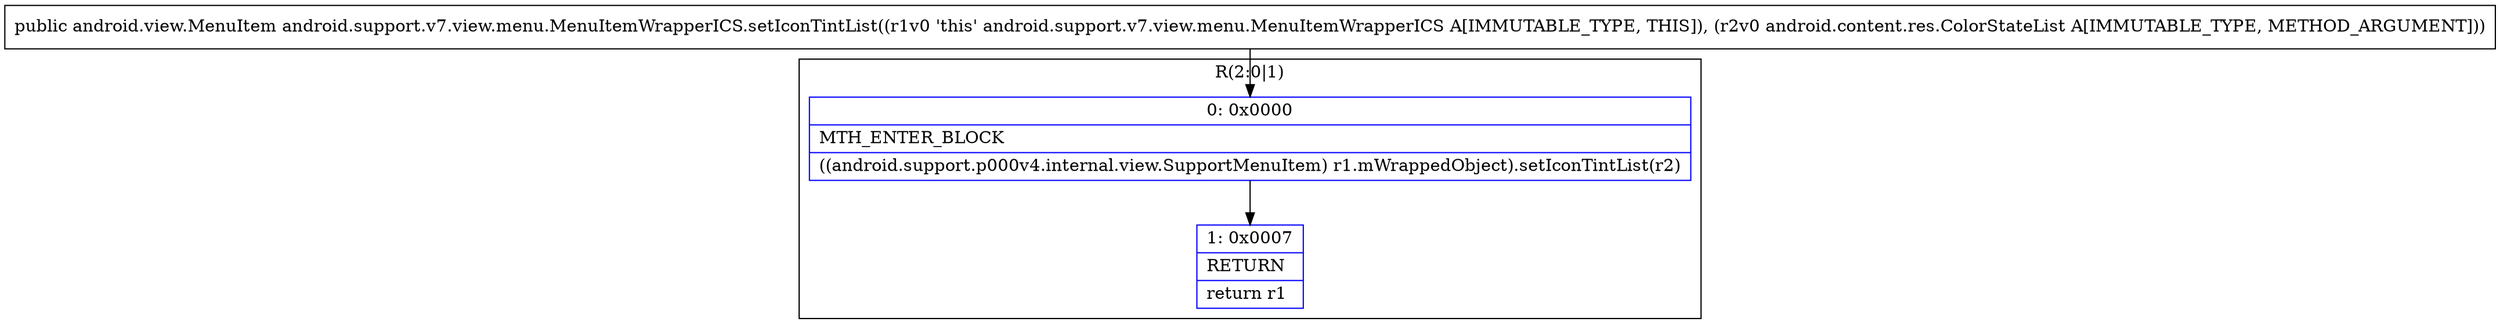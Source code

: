 digraph "CFG forandroid.support.v7.view.menu.MenuItemWrapperICS.setIconTintList(Landroid\/content\/res\/ColorStateList;)Landroid\/view\/MenuItem;" {
subgraph cluster_Region_589743848 {
label = "R(2:0|1)";
node [shape=record,color=blue];
Node_0 [shape=record,label="{0\:\ 0x0000|MTH_ENTER_BLOCK\l|((android.support.p000v4.internal.view.SupportMenuItem) r1.mWrappedObject).setIconTintList(r2)\l}"];
Node_1 [shape=record,label="{1\:\ 0x0007|RETURN\l|return r1\l}"];
}
MethodNode[shape=record,label="{public android.view.MenuItem android.support.v7.view.menu.MenuItemWrapperICS.setIconTintList((r1v0 'this' android.support.v7.view.menu.MenuItemWrapperICS A[IMMUTABLE_TYPE, THIS]), (r2v0 android.content.res.ColorStateList A[IMMUTABLE_TYPE, METHOD_ARGUMENT])) }"];
MethodNode -> Node_0;
Node_0 -> Node_1;
}

